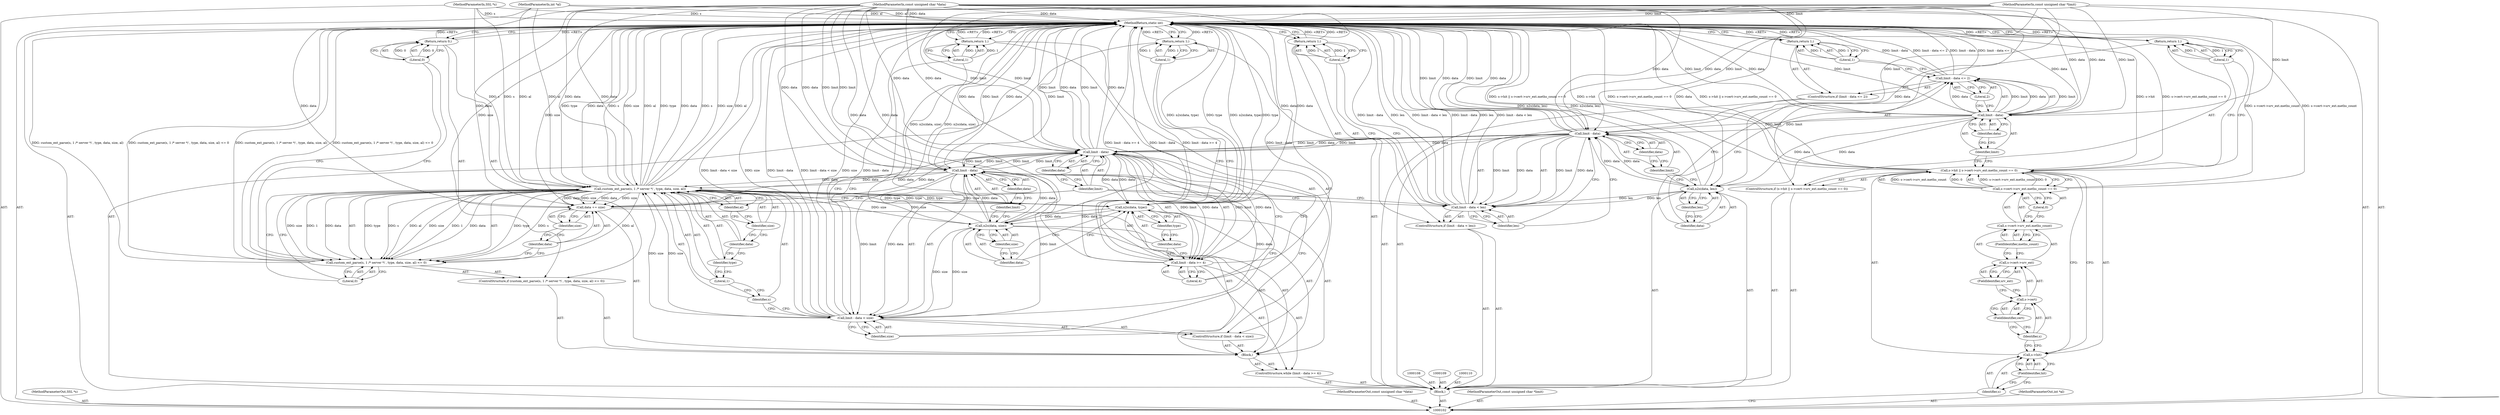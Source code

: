digraph "0_openssl_a004e72b95835136d3f1ea90517f706c24c03da7_2" {
"1000184" [label="(MethodReturn,static int)"];
"1000103" [label="(MethodParameterIn,SSL *s)"];
"1000252" [label="(MethodParameterOut,SSL *s)"];
"1000131" [label="(Identifier,data)"];
"1000132" [label="(Literal,2)"];
"1000127" [label="(ControlStructure,if (limit - data <= 2))"];
"1000128" [label="(Call,limit - data <= 2)"];
"1000129" [label="(Call,limit - data)"];
"1000130" [label="(Identifier,limit)"];
"1000134" [label="(Literal,1)"];
"1000133" [label="(Return,return 1;)"];
"1000137" [label="(Identifier,len)"];
"1000135" [label="(Call,n2s(data, len))"];
"1000136" [label="(Identifier,data)"];
"1000142" [label="(Identifier,data)"];
"1000143" [label="(Identifier,len)"];
"1000138" [label="(ControlStructure,if (limit - data < len))"];
"1000139" [label="(Call,limit - data < len)"];
"1000140" [label="(Call,limit - data)"];
"1000141" [label="(Identifier,limit)"];
"1000145" [label="(Literal,1)"];
"1000144" [label="(Return,return 1;)"];
"1000147" [label="(Call,limit - data >= 4)"];
"1000148" [label="(Call,limit - data)"];
"1000149" [label="(Identifier,limit)"];
"1000150" [label="(Identifier,data)"];
"1000151" [label="(Literal,4)"];
"1000152" [label="(Block,)"];
"1000146" [label="(ControlStructure,while (limit - data >= 4))"];
"1000154" [label="(Identifier,data)"];
"1000155" [label="(Identifier,type)"];
"1000153" [label="(Call,n2s(data, type))"];
"1000104" [label="(MethodParameterIn,const unsigned char *data)"];
"1000253" [label="(MethodParameterOut,const unsigned char *data)"];
"1000157" [label="(Identifier,data)"];
"1000158" [label="(Identifier,size)"];
"1000156" [label="(Call,n2s(data, size))"];
"1000160" [label="(Call,limit - data < size)"];
"1000161" [label="(Call,limit - data)"];
"1000162" [label="(Identifier,limit)"];
"1000163" [label="(Identifier,data)"];
"1000164" [label="(Identifier,size)"];
"1000159" [label="(ControlStructure,if (limit - data < size))"];
"1000165" [label="(Return,return 1;)"];
"1000166" [label="(Literal,1)"];
"1000168" [label="(Call,custom_ext_parse(s, 1 /* server */ , type, data, size, al) <= 0)"];
"1000169" [label="(Call,custom_ext_parse(s, 1 /* server */ , type, data, size, al))"];
"1000170" [label="(Identifier,s)"];
"1000171" [label="(Literal,1)"];
"1000172" [label="(Identifier,type)"];
"1000173" [label="(Identifier,data)"];
"1000174" [label="(Identifier,size)"];
"1000175" [label="(Identifier,al)"];
"1000176" [label="(Literal,0)"];
"1000167" [label="(ControlStructure,if (custom_ext_parse(s, 1 /* server */ , type, data, size, al) <= 0))"];
"1000177" [label="(Return,return 0;)"];
"1000178" [label="(Literal,0)"];
"1000181" [label="(Identifier,size)"];
"1000179" [label="(Call,data += size)"];
"1000180" [label="(Identifier,data)"];
"1000105" [label="(MethodParameterIn,const unsigned char *limit)"];
"1000254" [label="(MethodParameterOut,const unsigned char *limit)"];
"1000183" [label="(Literal,1)"];
"1000182" [label="(Return,return 1;)"];
"1000106" [label="(MethodParameterIn,int *al)"];
"1000255" [label="(MethodParameterOut,int *al)"];
"1000107" [label="(Block,)"];
"1000115" [label="(FieldIdentifier,hit)"];
"1000116" [label="(Call,s->cert->srv_ext.meths_count == 0)"];
"1000117" [label="(Call,s->cert->srv_ext.meths_count)"];
"1000118" [label="(Call,s->cert->srv_ext)"];
"1000119" [label="(Call,s->cert)"];
"1000120" [label="(Identifier,s)"];
"1000121" [label="(FieldIdentifier,cert)"];
"1000122" [label="(FieldIdentifier,srv_ext)"];
"1000123" [label="(FieldIdentifier,meths_count)"];
"1000111" [label="(ControlStructure,if (s->hit || s->cert->srv_ext.meths_count == 0))"];
"1000124" [label="(Literal,0)"];
"1000112" [label="(Call,s->hit || s->cert->srv_ext.meths_count == 0)"];
"1000113" [label="(Call,s->hit)"];
"1000114" [label="(Identifier,s)"];
"1000126" [label="(Literal,1)"];
"1000125" [label="(Return,return 1;)"];
"1000184" -> "1000102"  [label="AST: "];
"1000184" -> "1000125"  [label="CFG: "];
"1000184" -> "1000133"  [label="CFG: "];
"1000184" -> "1000144"  [label="CFG: "];
"1000184" -> "1000165"  [label="CFG: "];
"1000184" -> "1000177"  [label="CFG: "];
"1000184" -> "1000182"  [label="CFG: "];
"1000165" -> "1000184"  [label="DDG: <RET>"];
"1000144" -> "1000184"  [label="DDG: <RET>"];
"1000116" -> "1000184"  [label="DDG: s->cert->srv_ext.meths_count"];
"1000168" -> "1000184"  [label="DDG: custom_ext_parse(s, 1 /* server */ , type, data, size, al)"];
"1000168" -> "1000184"  [label="DDG: custom_ext_parse(s, 1 /* server */ , type, data, size, al) <= 0"];
"1000105" -> "1000184"  [label="DDG: limit"];
"1000160" -> "1000184"  [label="DDG: limit - data < size"];
"1000160" -> "1000184"  [label="DDG: size"];
"1000160" -> "1000184"  [label="DDG: limit - data"];
"1000139" -> "1000184"  [label="DDG: limit - data"];
"1000139" -> "1000184"  [label="DDG: len"];
"1000139" -> "1000184"  [label="DDG: limit - data < len"];
"1000179" -> "1000184"  [label="DDG: size"];
"1000153" -> "1000184"  [label="DDG: n2s(data, type)"];
"1000153" -> "1000184"  [label="DDG: type"];
"1000112" -> "1000184"  [label="DDG: s->hit || s->cert->srv_ext.meths_count == 0"];
"1000112" -> "1000184"  [label="DDG: s->hit"];
"1000112" -> "1000184"  [label="DDG: s->cert->srv_ext.meths_count == 0"];
"1000129" -> "1000184"  [label="DDG: data"];
"1000129" -> "1000184"  [label="DDG: limit"];
"1000169" -> "1000184"  [label="DDG: type"];
"1000169" -> "1000184"  [label="DDG: data"];
"1000169" -> "1000184"  [label="DDG: s"];
"1000169" -> "1000184"  [label="DDG: size"];
"1000169" -> "1000184"  [label="DDG: al"];
"1000140" -> "1000184"  [label="DDG: data"];
"1000140" -> "1000184"  [label="DDG: limit"];
"1000104" -> "1000184"  [label="DDG: data"];
"1000128" -> "1000184"  [label="DDG: limit - data"];
"1000128" -> "1000184"  [label="DDG: limit - data <= 2"];
"1000103" -> "1000184"  [label="DDG: s"];
"1000148" -> "1000184"  [label="DDG: limit"];
"1000148" -> "1000184"  [label="DDG: data"];
"1000147" -> "1000184"  [label="DDG: limit - data"];
"1000147" -> "1000184"  [label="DDG: limit - data >= 4"];
"1000135" -> "1000184"  [label="DDG: n2s(data, len)"];
"1000156" -> "1000184"  [label="DDG: n2s(data, size)"];
"1000161" -> "1000184"  [label="DDG: data"];
"1000161" -> "1000184"  [label="DDG: limit"];
"1000106" -> "1000184"  [label="DDG: al"];
"1000125" -> "1000184"  [label="DDG: <RET>"];
"1000133" -> "1000184"  [label="DDG: <RET>"];
"1000177" -> "1000184"  [label="DDG: <RET>"];
"1000182" -> "1000184"  [label="DDG: <RET>"];
"1000103" -> "1000102"  [label="AST: "];
"1000103" -> "1000184"  [label="DDG: s"];
"1000103" -> "1000169"  [label="DDG: s"];
"1000252" -> "1000102"  [label="AST: "];
"1000131" -> "1000129"  [label="AST: "];
"1000131" -> "1000130"  [label="CFG: "];
"1000129" -> "1000131"  [label="CFG: "];
"1000132" -> "1000128"  [label="AST: "];
"1000132" -> "1000129"  [label="CFG: "];
"1000128" -> "1000132"  [label="CFG: "];
"1000127" -> "1000107"  [label="AST: "];
"1000128" -> "1000127"  [label="AST: "];
"1000133" -> "1000127"  [label="AST: "];
"1000128" -> "1000127"  [label="AST: "];
"1000128" -> "1000132"  [label="CFG: "];
"1000129" -> "1000128"  [label="AST: "];
"1000132" -> "1000128"  [label="AST: "];
"1000134" -> "1000128"  [label="CFG: "];
"1000136" -> "1000128"  [label="CFG: "];
"1000128" -> "1000184"  [label="DDG: limit - data"];
"1000128" -> "1000184"  [label="DDG: limit - data <= 2"];
"1000129" -> "1000128"  [label="DDG: limit"];
"1000129" -> "1000128"  [label="DDG: data"];
"1000129" -> "1000128"  [label="AST: "];
"1000129" -> "1000131"  [label="CFG: "];
"1000130" -> "1000129"  [label="AST: "];
"1000131" -> "1000129"  [label="AST: "];
"1000132" -> "1000129"  [label="CFG: "];
"1000129" -> "1000184"  [label="DDG: data"];
"1000129" -> "1000184"  [label="DDG: limit"];
"1000129" -> "1000128"  [label="DDG: limit"];
"1000129" -> "1000128"  [label="DDG: data"];
"1000105" -> "1000129"  [label="DDG: limit"];
"1000104" -> "1000129"  [label="DDG: data"];
"1000129" -> "1000135"  [label="DDG: data"];
"1000129" -> "1000140"  [label="DDG: limit"];
"1000130" -> "1000129"  [label="AST: "];
"1000130" -> "1000112"  [label="CFG: "];
"1000131" -> "1000130"  [label="CFG: "];
"1000134" -> "1000133"  [label="AST: "];
"1000134" -> "1000128"  [label="CFG: "];
"1000133" -> "1000134"  [label="CFG: "];
"1000134" -> "1000133"  [label="DDG: 1"];
"1000133" -> "1000127"  [label="AST: "];
"1000133" -> "1000134"  [label="CFG: "];
"1000134" -> "1000133"  [label="AST: "];
"1000184" -> "1000133"  [label="CFG: "];
"1000133" -> "1000184"  [label="DDG: <RET>"];
"1000134" -> "1000133"  [label="DDG: 1"];
"1000137" -> "1000135"  [label="AST: "];
"1000137" -> "1000136"  [label="CFG: "];
"1000135" -> "1000137"  [label="CFG: "];
"1000135" -> "1000107"  [label="AST: "];
"1000135" -> "1000137"  [label="CFG: "];
"1000136" -> "1000135"  [label="AST: "];
"1000137" -> "1000135"  [label="AST: "];
"1000141" -> "1000135"  [label="CFG: "];
"1000135" -> "1000184"  [label="DDG: n2s(data, len)"];
"1000129" -> "1000135"  [label="DDG: data"];
"1000104" -> "1000135"  [label="DDG: data"];
"1000135" -> "1000140"  [label="DDG: data"];
"1000135" -> "1000139"  [label="DDG: len"];
"1000136" -> "1000135"  [label="AST: "];
"1000136" -> "1000128"  [label="CFG: "];
"1000137" -> "1000136"  [label="CFG: "];
"1000142" -> "1000140"  [label="AST: "];
"1000142" -> "1000141"  [label="CFG: "];
"1000140" -> "1000142"  [label="CFG: "];
"1000143" -> "1000139"  [label="AST: "];
"1000143" -> "1000140"  [label="CFG: "];
"1000139" -> "1000143"  [label="CFG: "];
"1000138" -> "1000107"  [label="AST: "];
"1000139" -> "1000138"  [label="AST: "];
"1000144" -> "1000138"  [label="AST: "];
"1000139" -> "1000138"  [label="AST: "];
"1000139" -> "1000143"  [label="CFG: "];
"1000140" -> "1000139"  [label="AST: "];
"1000143" -> "1000139"  [label="AST: "];
"1000145" -> "1000139"  [label="CFG: "];
"1000149" -> "1000139"  [label="CFG: "];
"1000139" -> "1000184"  [label="DDG: limit - data"];
"1000139" -> "1000184"  [label="DDG: len"];
"1000139" -> "1000184"  [label="DDG: limit - data < len"];
"1000140" -> "1000139"  [label="DDG: limit"];
"1000140" -> "1000139"  [label="DDG: data"];
"1000135" -> "1000139"  [label="DDG: len"];
"1000140" -> "1000139"  [label="AST: "];
"1000140" -> "1000142"  [label="CFG: "];
"1000141" -> "1000140"  [label="AST: "];
"1000142" -> "1000140"  [label="AST: "];
"1000143" -> "1000140"  [label="CFG: "];
"1000140" -> "1000184"  [label="DDG: data"];
"1000140" -> "1000184"  [label="DDG: limit"];
"1000140" -> "1000139"  [label="DDG: limit"];
"1000140" -> "1000139"  [label="DDG: data"];
"1000129" -> "1000140"  [label="DDG: limit"];
"1000105" -> "1000140"  [label="DDG: limit"];
"1000135" -> "1000140"  [label="DDG: data"];
"1000104" -> "1000140"  [label="DDG: data"];
"1000140" -> "1000148"  [label="DDG: limit"];
"1000140" -> "1000148"  [label="DDG: data"];
"1000141" -> "1000140"  [label="AST: "];
"1000141" -> "1000135"  [label="CFG: "];
"1000142" -> "1000141"  [label="CFG: "];
"1000145" -> "1000144"  [label="AST: "];
"1000145" -> "1000139"  [label="CFG: "];
"1000144" -> "1000145"  [label="CFG: "];
"1000145" -> "1000144"  [label="DDG: 1"];
"1000144" -> "1000138"  [label="AST: "];
"1000144" -> "1000145"  [label="CFG: "];
"1000145" -> "1000144"  [label="AST: "];
"1000184" -> "1000144"  [label="CFG: "];
"1000144" -> "1000184"  [label="DDG: <RET>"];
"1000145" -> "1000144"  [label="DDG: 1"];
"1000147" -> "1000146"  [label="AST: "];
"1000147" -> "1000151"  [label="CFG: "];
"1000148" -> "1000147"  [label="AST: "];
"1000151" -> "1000147"  [label="AST: "];
"1000154" -> "1000147"  [label="CFG: "];
"1000183" -> "1000147"  [label="CFG: "];
"1000147" -> "1000184"  [label="DDG: limit - data"];
"1000147" -> "1000184"  [label="DDG: limit - data >= 4"];
"1000148" -> "1000147"  [label="DDG: limit"];
"1000148" -> "1000147"  [label="DDG: data"];
"1000148" -> "1000147"  [label="AST: "];
"1000148" -> "1000150"  [label="CFG: "];
"1000149" -> "1000148"  [label="AST: "];
"1000150" -> "1000148"  [label="AST: "];
"1000151" -> "1000148"  [label="CFG: "];
"1000148" -> "1000184"  [label="DDG: limit"];
"1000148" -> "1000184"  [label="DDG: data"];
"1000148" -> "1000147"  [label="DDG: limit"];
"1000148" -> "1000147"  [label="DDG: data"];
"1000140" -> "1000148"  [label="DDG: limit"];
"1000140" -> "1000148"  [label="DDG: data"];
"1000161" -> "1000148"  [label="DDG: limit"];
"1000105" -> "1000148"  [label="DDG: limit"];
"1000179" -> "1000148"  [label="DDG: data"];
"1000104" -> "1000148"  [label="DDG: data"];
"1000148" -> "1000153"  [label="DDG: data"];
"1000148" -> "1000161"  [label="DDG: limit"];
"1000149" -> "1000148"  [label="AST: "];
"1000149" -> "1000179"  [label="CFG: "];
"1000149" -> "1000139"  [label="CFG: "];
"1000150" -> "1000149"  [label="CFG: "];
"1000150" -> "1000148"  [label="AST: "];
"1000150" -> "1000149"  [label="CFG: "];
"1000148" -> "1000150"  [label="CFG: "];
"1000151" -> "1000147"  [label="AST: "];
"1000151" -> "1000148"  [label="CFG: "];
"1000147" -> "1000151"  [label="CFG: "];
"1000152" -> "1000146"  [label="AST: "];
"1000153" -> "1000152"  [label="AST: "];
"1000156" -> "1000152"  [label="AST: "];
"1000159" -> "1000152"  [label="AST: "];
"1000167" -> "1000152"  [label="AST: "];
"1000179" -> "1000152"  [label="AST: "];
"1000146" -> "1000107"  [label="AST: "];
"1000147" -> "1000146"  [label="AST: "];
"1000152" -> "1000146"  [label="AST: "];
"1000154" -> "1000153"  [label="AST: "];
"1000154" -> "1000147"  [label="CFG: "];
"1000155" -> "1000154"  [label="CFG: "];
"1000155" -> "1000153"  [label="AST: "];
"1000155" -> "1000154"  [label="CFG: "];
"1000153" -> "1000155"  [label="CFG: "];
"1000153" -> "1000152"  [label="AST: "];
"1000153" -> "1000155"  [label="CFG: "];
"1000154" -> "1000153"  [label="AST: "];
"1000155" -> "1000153"  [label="AST: "];
"1000157" -> "1000153"  [label="CFG: "];
"1000153" -> "1000184"  [label="DDG: n2s(data, type)"];
"1000153" -> "1000184"  [label="DDG: type"];
"1000148" -> "1000153"  [label="DDG: data"];
"1000104" -> "1000153"  [label="DDG: data"];
"1000169" -> "1000153"  [label="DDG: type"];
"1000153" -> "1000156"  [label="DDG: data"];
"1000153" -> "1000169"  [label="DDG: type"];
"1000104" -> "1000102"  [label="AST: "];
"1000104" -> "1000184"  [label="DDG: data"];
"1000104" -> "1000129"  [label="DDG: data"];
"1000104" -> "1000135"  [label="DDG: data"];
"1000104" -> "1000140"  [label="DDG: data"];
"1000104" -> "1000148"  [label="DDG: data"];
"1000104" -> "1000153"  [label="DDG: data"];
"1000104" -> "1000156"  [label="DDG: data"];
"1000104" -> "1000161"  [label="DDG: data"];
"1000104" -> "1000169"  [label="DDG: data"];
"1000104" -> "1000179"  [label="DDG: data"];
"1000253" -> "1000102"  [label="AST: "];
"1000157" -> "1000156"  [label="AST: "];
"1000157" -> "1000153"  [label="CFG: "];
"1000158" -> "1000157"  [label="CFG: "];
"1000158" -> "1000156"  [label="AST: "];
"1000158" -> "1000157"  [label="CFG: "];
"1000156" -> "1000158"  [label="CFG: "];
"1000156" -> "1000152"  [label="AST: "];
"1000156" -> "1000158"  [label="CFG: "];
"1000157" -> "1000156"  [label="AST: "];
"1000158" -> "1000156"  [label="AST: "];
"1000162" -> "1000156"  [label="CFG: "];
"1000156" -> "1000184"  [label="DDG: n2s(data, size)"];
"1000153" -> "1000156"  [label="DDG: data"];
"1000104" -> "1000156"  [label="DDG: data"];
"1000169" -> "1000156"  [label="DDG: size"];
"1000156" -> "1000161"  [label="DDG: data"];
"1000156" -> "1000160"  [label="DDG: size"];
"1000160" -> "1000159"  [label="AST: "];
"1000160" -> "1000164"  [label="CFG: "];
"1000161" -> "1000160"  [label="AST: "];
"1000164" -> "1000160"  [label="AST: "];
"1000166" -> "1000160"  [label="CFG: "];
"1000170" -> "1000160"  [label="CFG: "];
"1000160" -> "1000184"  [label="DDG: limit - data < size"];
"1000160" -> "1000184"  [label="DDG: size"];
"1000160" -> "1000184"  [label="DDG: limit - data"];
"1000161" -> "1000160"  [label="DDG: limit"];
"1000161" -> "1000160"  [label="DDG: data"];
"1000156" -> "1000160"  [label="DDG: size"];
"1000160" -> "1000169"  [label="DDG: size"];
"1000161" -> "1000160"  [label="AST: "];
"1000161" -> "1000163"  [label="CFG: "];
"1000162" -> "1000161"  [label="AST: "];
"1000163" -> "1000161"  [label="AST: "];
"1000164" -> "1000161"  [label="CFG: "];
"1000161" -> "1000184"  [label="DDG: data"];
"1000161" -> "1000184"  [label="DDG: limit"];
"1000161" -> "1000148"  [label="DDG: limit"];
"1000161" -> "1000160"  [label="DDG: limit"];
"1000161" -> "1000160"  [label="DDG: data"];
"1000148" -> "1000161"  [label="DDG: limit"];
"1000105" -> "1000161"  [label="DDG: limit"];
"1000156" -> "1000161"  [label="DDG: data"];
"1000104" -> "1000161"  [label="DDG: data"];
"1000161" -> "1000169"  [label="DDG: data"];
"1000162" -> "1000161"  [label="AST: "];
"1000162" -> "1000156"  [label="CFG: "];
"1000163" -> "1000162"  [label="CFG: "];
"1000163" -> "1000161"  [label="AST: "];
"1000163" -> "1000162"  [label="CFG: "];
"1000161" -> "1000163"  [label="CFG: "];
"1000164" -> "1000160"  [label="AST: "];
"1000164" -> "1000161"  [label="CFG: "];
"1000160" -> "1000164"  [label="CFG: "];
"1000159" -> "1000152"  [label="AST: "];
"1000160" -> "1000159"  [label="AST: "];
"1000165" -> "1000159"  [label="AST: "];
"1000165" -> "1000159"  [label="AST: "];
"1000165" -> "1000166"  [label="CFG: "];
"1000166" -> "1000165"  [label="AST: "];
"1000184" -> "1000165"  [label="CFG: "];
"1000165" -> "1000184"  [label="DDG: <RET>"];
"1000166" -> "1000165"  [label="DDG: 1"];
"1000166" -> "1000165"  [label="AST: "];
"1000166" -> "1000160"  [label="CFG: "];
"1000165" -> "1000166"  [label="CFG: "];
"1000166" -> "1000165"  [label="DDG: 1"];
"1000168" -> "1000167"  [label="AST: "];
"1000168" -> "1000176"  [label="CFG: "];
"1000169" -> "1000168"  [label="AST: "];
"1000176" -> "1000168"  [label="AST: "];
"1000178" -> "1000168"  [label="CFG: "];
"1000180" -> "1000168"  [label="CFG: "];
"1000168" -> "1000184"  [label="DDG: custom_ext_parse(s, 1 /* server */ , type, data, size, al)"];
"1000168" -> "1000184"  [label="DDG: custom_ext_parse(s, 1 /* server */ , type, data, size, al) <= 0"];
"1000169" -> "1000168"  [label="DDG: type"];
"1000169" -> "1000168"  [label="DDG: s"];
"1000169" -> "1000168"  [label="DDG: al"];
"1000169" -> "1000168"  [label="DDG: size"];
"1000169" -> "1000168"  [label="DDG: 1"];
"1000169" -> "1000168"  [label="DDG: data"];
"1000169" -> "1000168"  [label="AST: "];
"1000169" -> "1000175"  [label="CFG: "];
"1000170" -> "1000169"  [label="AST: "];
"1000171" -> "1000169"  [label="AST: "];
"1000172" -> "1000169"  [label="AST: "];
"1000173" -> "1000169"  [label="AST: "];
"1000174" -> "1000169"  [label="AST: "];
"1000175" -> "1000169"  [label="AST: "];
"1000176" -> "1000169"  [label="CFG: "];
"1000169" -> "1000184"  [label="DDG: type"];
"1000169" -> "1000184"  [label="DDG: data"];
"1000169" -> "1000184"  [label="DDG: s"];
"1000169" -> "1000184"  [label="DDG: size"];
"1000169" -> "1000184"  [label="DDG: al"];
"1000169" -> "1000153"  [label="DDG: type"];
"1000169" -> "1000156"  [label="DDG: size"];
"1000169" -> "1000168"  [label="DDG: type"];
"1000169" -> "1000168"  [label="DDG: s"];
"1000169" -> "1000168"  [label="DDG: al"];
"1000169" -> "1000168"  [label="DDG: size"];
"1000169" -> "1000168"  [label="DDG: 1"];
"1000169" -> "1000168"  [label="DDG: data"];
"1000103" -> "1000169"  [label="DDG: s"];
"1000153" -> "1000169"  [label="DDG: type"];
"1000161" -> "1000169"  [label="DDG: data"];
"1000104" -> "1000169"  [label="DDG: data"];
"1000160" -> "1000169"  [label="DDG: size"];
"1000106" -> "1000169"  [label="DDG: al"];
"1000169" -> "1000179"  [label="DDG: size"];
"1000169" -> "1000179"  [label="DDG: data"];
"1000170" -> "1000169"  [label="AST: "];
"1000170" -> "1000160"  [label="CFG: "];
"1000171" -> "1000170"  [label="CFG: "];
"1000171" -> "1000169"  [label="AST: "];
"1000171" -> "1000170"  [label="CFG: "];
"1000172" -> "1000171"  [label="CFG: "];
"1000172" -> "1000169"  [label="AST: "];
"1000172" -> "1000171"  [label="CFG: "];
"1000173" -> "1000172"  [label="CFG: "];
"1000173" -> "1000169"  [label="AST: "];
"1000173" -> "1000172"  [label="CFG: "];
"1000174" -> "1000173"  [label="CFG: "];
"1000174" -> "1000169"  [label="AST: "];
"1000174" -> "1000173"  [label="CFG: "];
"1000175" -> "1000174"  [label="CFG: "];
"1000175" -> "1000169"  [label="AST: "];
"1000175" -> "1000174"  [label="CFG: "];
"1000169" -> "1000175"  [label="CFG: "];
"1000176" -> "1000168"  [label="AST: "];
"1000176" -> "1000169"  [label="CFG: "];
"1000168" -> "1000176"  [label="CFG: "];
"1000167" -> "1000152"  [label="AST: "];
"1000168" -> "1000167"  [label="AST: "];
"1000177" -> "1000167"  [label="AST: "];
"1000177" -> "1000167"  [label="AST: "];
"1000177" -> "1000178"  [label="CFG: "];
"1000178" -> "1000177"  [label="AST: "];
"1000184" -> "1000177"  [label="CFG: "];
"1000177" -> "1000184"  [label="DDG: <RET>"];
"1000178" -> "1000177"  [label="DDG: 0"];
"1000178" -> "1000177"  [label="AST: "];
"1000178" -> "1000168"  [label="CFG: "];
"1000177" -> "1000178"  [label="CFG: "];
"1000178" -> "1000177"  [label="DDG: 0"];
"1000181" -> "1000179"  [label="AST: "];
"1000181" -> "1000180"  [label="CFG: "];
"1000179" -> "1000181"  [label="CFG: "];
"1000179" -> "1000152"  [label="AST: "];
"1000179" -> "1000181"  [label="CFG: "];
"1000180" -> "1000179"  [label="AST: "];
"1000181" -> "1000179"  [label="AST: "];
"1000149" -> "1000179"  [label="CFG: "];
"1000179" -> "1000184"  [label="DDG: size"];
"1000179" -> "1000148"  [label="DDG: data"];
"1000169" -> "1000179"  [label="DDG: size"];
"1000169" -> "1000179"  [label="DDG: data"];
"1000104" -> "1000179"  [label="DDG: data"];
"1000180" -> "1000179"  [label="AST: "];
"1000180" -> "1000168"  [label="CFG: "];
"1000181" -> "1000180"  [label="CFG: "];
"1000105" -> "1000102"  [label="AST: "];
"1000105" -> "1000184"  [label="DDG: limit"];
"1000105" -> "1000129"  [label="DDG: limit"];
"1000105" -> "1000140"  [label="DDG: limit"];
"1000105" -> "1000148"  [label="DDG: limit"];
"1000105" -> "1000161"  [label="DDG: limit"];
"1000254" -> "1000102"  [label="AST: "];
"1000183" -> "1000182"  [label="AST: "];
"1000183" -> "1000147"  [label="CFG: "];
"1000182" -> "1000183"  [label="CFG: "];
"1000183" -> "1000182"  [label="DDG: 1"];
"1000182" -> "1000107"  [label="AST: "];
"1000182" -> "1000183"  [label="CFG: "];
"1000183" -> "1000182"  [label="AST: "];
"1000184" -> "1000182"  [label="CFG: "];
"1000182" -> "1000184"  [label="DDG: <RET>"];
"1000183" -> "1000182"  [label="DDG: 1"];
"1000106" -> "1000102"  [label="AST: "];
"1000106" -> "1000184"  [label="DDG: al"];
"1000106" -> "1000169"  [label="DDG: al"];
"1000255" -> "1000102"  [label="AST: "];
"1000107" -> "1000102"  [label="AST: "];
"1000108" -> "1000107"  [label="AST: "];
"1000109" -> "1000107"  [label="AST: "];
"1000110" -> "1000107"  [label="AST: "];
"1000111" -> "1000107"  [label="AST: "];
"1000127" -> "1000107"  [label="AST: "];
"1000135" -> "1000107"  [label="AST: "];
"1000138" -> "1000107"  [label="AST: "];
"1000146" -> "1000107"  [label="AST: "];
"1000182" -> "1000107"  [label="AST: "];
"1000115" -> "1000113"  [label="AST: "];
"1000115" -> "1000114"  [label="CFG: "];
"1000113" -> "1000115"  [label="CFG: "];
"1000116" -> "1000112"  [label="AST: "];
"1000116" -> "1000124"  [label="CFG: "];
"1000117" -> "1000116"  [label="AST: "];
"1000124" -> "1000116"  [label="AST: "];
"1000112" -> "1000116"  [label="CFG: "];
"1000116" -> "1000184"  [label="DDG: s->cert->srv_ext.meths_count"];
"1000116" -> "1000112"  [label="DDG: s->cert->srv_ext.meths_count"];
"1000116" -> "1000112"  [label="DDG: 0"];
"1000117" -> "1000116"  [label="AST: "];
"1000117" -> "1000123"  [label="CFG: "];
"1000118" -> "1000117"  [label="AST: "];
"1000123" -> "1000117"  [label="AST: "];
"1000124" -> "1000117"  [label="CFG: "];
"1000118" -> "1000117"  [label="AST: "];
"1000118" -> "1000122"  [label="CFG: "];
"1000119" -> "1000118"  [label="AST: "];
"1000122" -> "1000118"  [label="AST: "];
"1000123" -> "1000118"  [label="CFG: "];
"1000119" -> "1000118"  [label="AST: "];
"1000119" -> "1000121"  [label="CFG: "];
"1000120" -> "1000119"  [label="AST: "];
"1000121" -> "1000119"  [label="AST: "];
"1000122" -> "1000119"  [label="CFG: "];
"1000120" -> "1000119"  [label="AST: "];
"1000120" -> "1000113"  [label="CFG: "];
"1000121" -> "1000120"  [label="CFG: "];
"1000121" -> "1000119"  [label="AST: "];
"1000121" -> "1000120"  [label="CFG: "];
"1000119" -> "1000121"  [label="CFG: "];
"1000122" -> "1000118"  [label="AST: "];
"1000122" -> "1000119"  [label="CFG: "];
"1000118" -> "1000122"  [label="CFG: "];
"1000123" -> "1000117"  [label="AST: "];
"1000123" -> "1000118"  [label="CFG: "];
"1000117" -> "1000123"  [label="CFG: "];
"1000111" -> "1000107"  [label="AST: "];
"1000112" -> "1000111"  [label="AST: "];
"1000125" -> "1000111"  [label="AST: "];
"1000124" -> "1000116"  [label="AST: "];
"1000124" -> "1000117"  [label="CFG: "];
"1000116" -> "1000124"  [label="CFG: "];
"1000112" -> "1000111"  [label="AST: "];
"1000112" -> "1000113"  [label="CFG: "];
"1000112" -> "1000116"  [label="CFG: "];
"1000113" -> "1000112"  [label="AST: "];
"1000116" -> "1000112"  [label="AST: "];
"1000126" -> "1000112"  [label="CFG: "];
"1000130" -> "1000112"  [label="CFG: "];
"1000112" -> "1000184"  [label="DDG: s->hit || s->cert->srv_ext.meths_count == 0"];
"1000112" -> "1000184"  [label="DDG: s->hit"];
"1000112" -> "1000184"  [label="DDG: s->cert->srv_ext.meths_count == 0"];
"1000116" -> "1000112"  [label="DDG: s->cert->srv_ext.meths_count"];
"1000116" -> "1000112"  [label="DDG: 0"];
"1000113" -> "1000112"  [label="AST: "];
"1000113" -> "1000115"  [label="CFG: "];
"1000114" -> "1000113"  [label="AST: "];
"1000115" -> "1000113"  [label="AST: "];
"1000120" -> "1000113"  [label="CFG: "];
"1000112" -> "1000113"  [label="CFG: "];
"1000114" -> "1000113"  [label="AST: "];
"1000114" -> "1000102"  [label="CFG: "];
"1000115" -> "1000114"  [label="CFG: "];
"1000126" -> "1000125"  [label="AST: "];
"1000126" -> "1000112"  [label="CFG: "];
"1000125" -> "1000126"  [label="CFG: "];
"1000126" -> "1000125"  [label="DDG: 1"];
"1000125" -> "1000111"  [label="AST: "];
"1000125" -> "1000126"  [label="CFG: "];
"1000126" -> "1000125"  [label="AST: "];
"1000184" -> "1000125"  [label="CFG: "];
"1000125" -> "1000184"  [label="DDG: <RET>"];
"1000126" -> "1000125"  [label="DDG: 1"];
}
